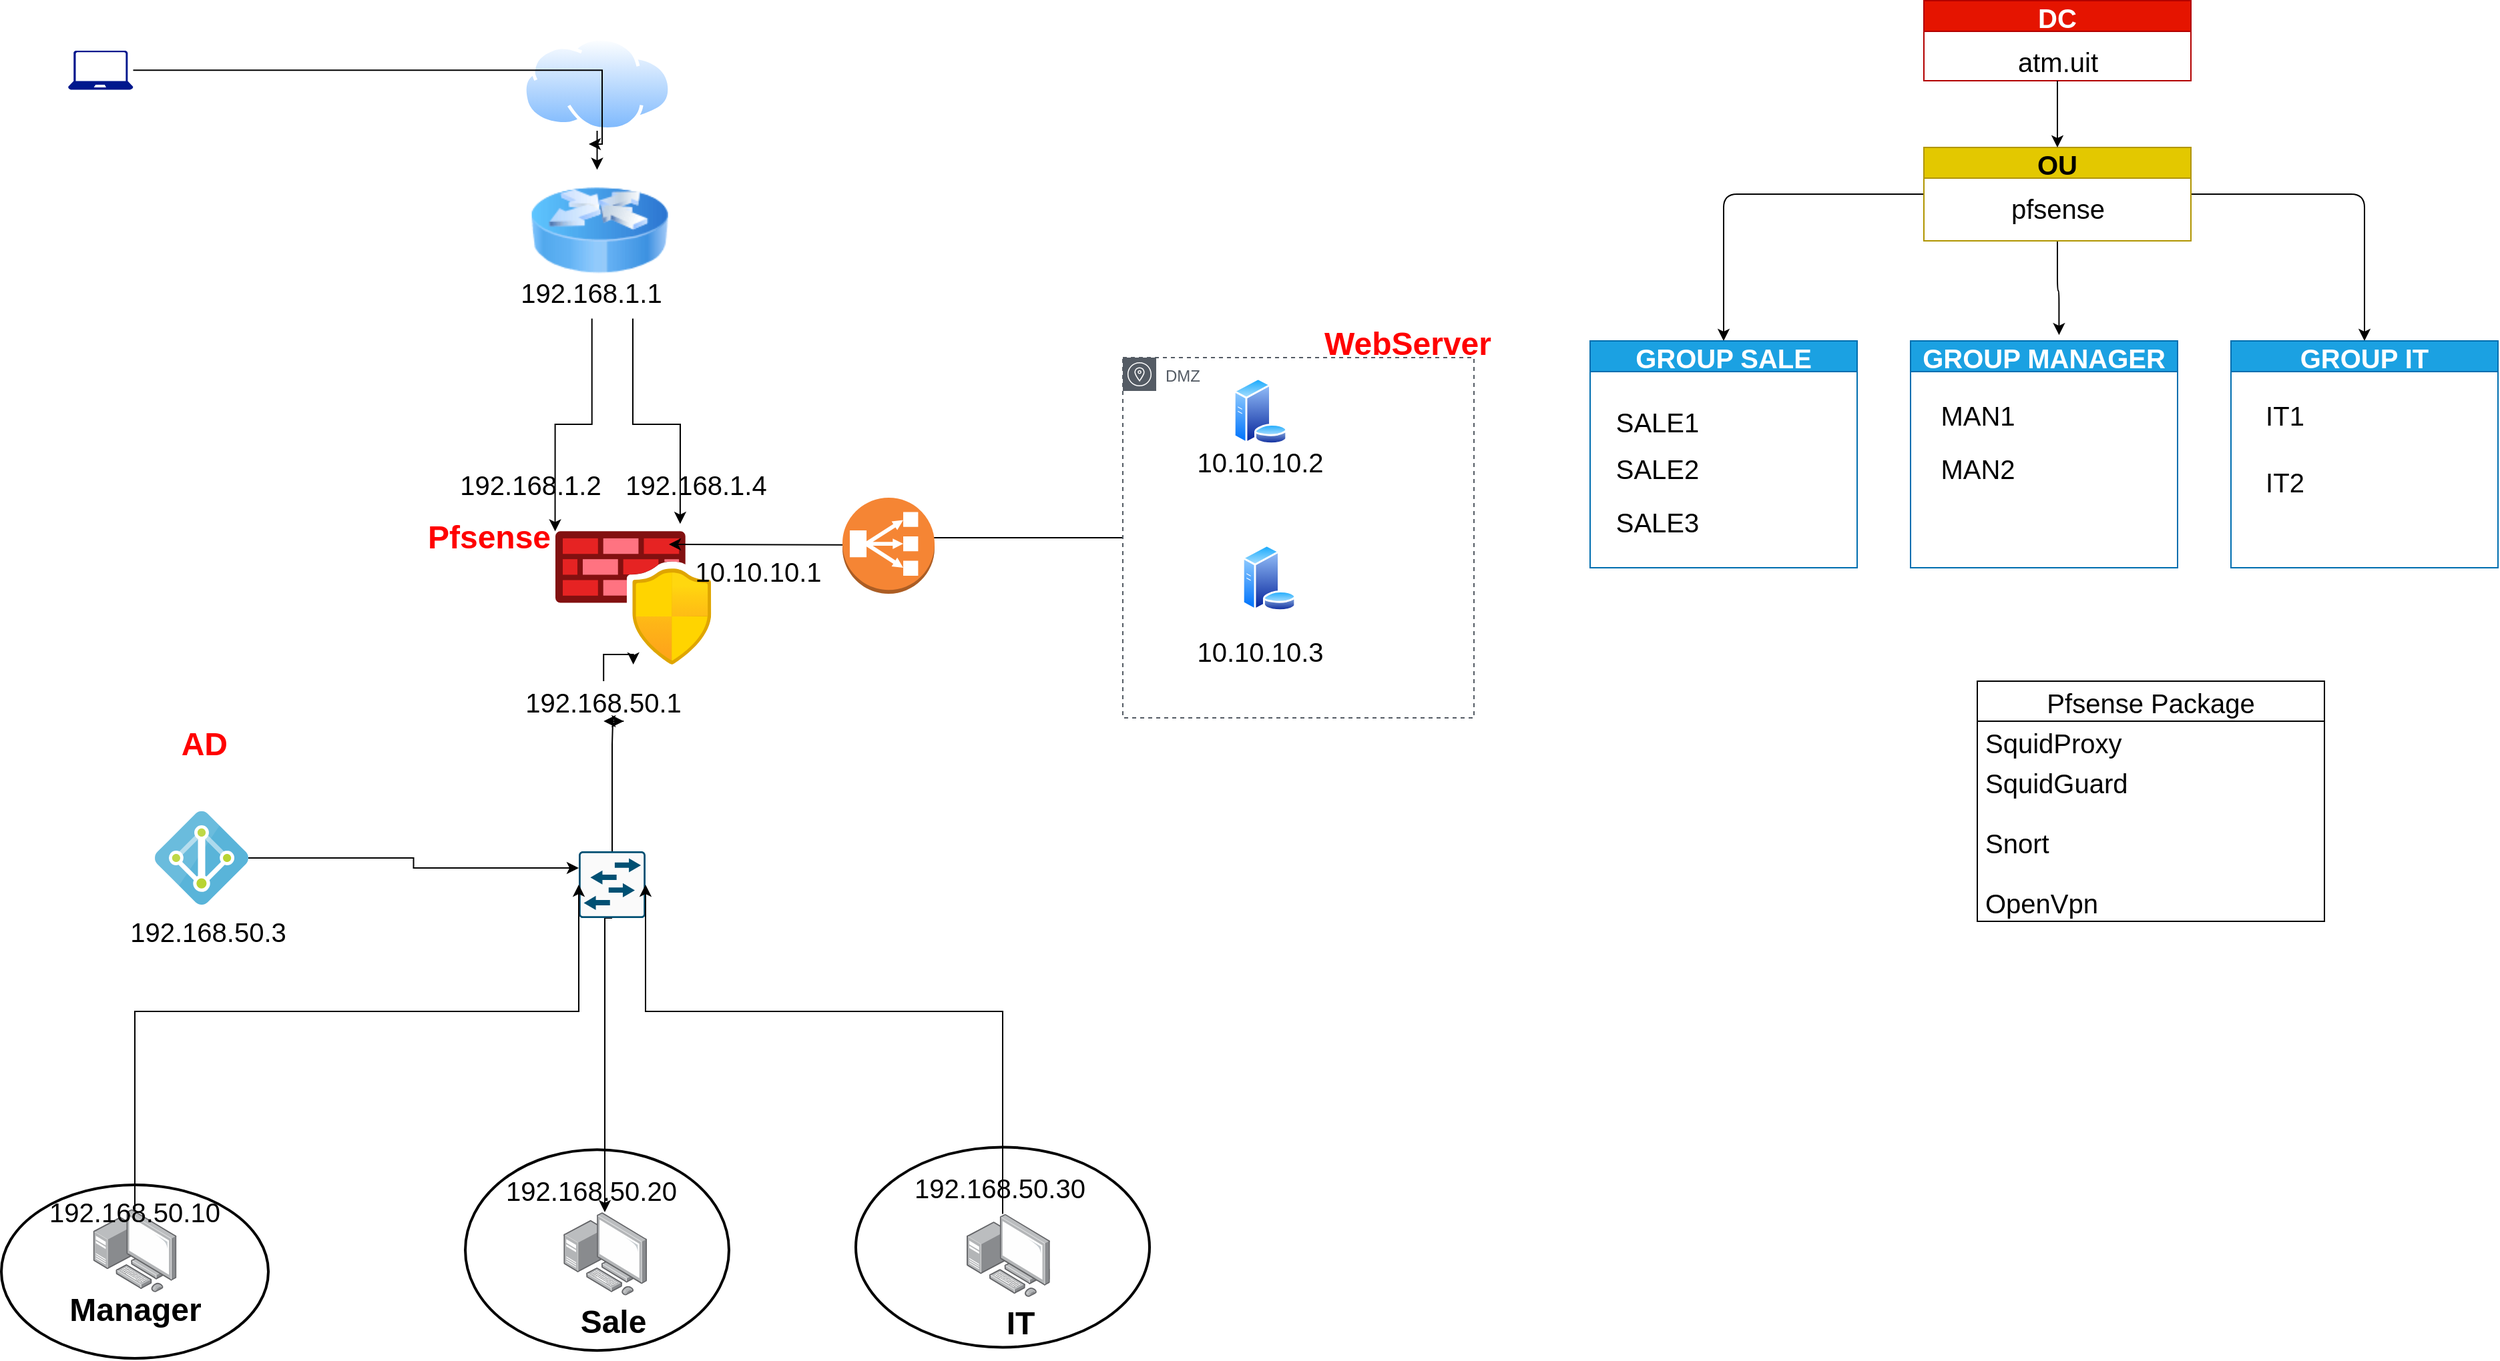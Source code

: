 <mxfile version="15.7.3" type="github">
  <diagram id="uYzDPYRhWdToXK-8ippb" name="Page-1">
    <mxGraphModel dx="1221" dy="634" grid="1" gridSize="10" guides="1" tooltips="1" connect="1" arrows="1" fold="1" page="1" pageScale="1" pageWidth="1654" pageHeight="2336" math="0" shadow="0">
      <root>
        <mxCell id="0" />
        <mxCell id="1" parent="0" />
        <mxCell id="1KEqT4ddshyk3ydjl-4r-35" value="" style="strokeWidth=2;html=1;shape=mxgraph.flowchart.start_1;whiteSpace=wrap;rounded=0;sketch=0;fontSize=20;" parent="1" vertex="1">
          <mxGeometry x="680" y="871.7" width="220" height="150" as="geometry" />
        </mxCell>
        <mxCell id="1KEqT4ddshyk3ydjl-4r-34" value="" style="strokeWidth=2;html=1;shape=mxgraph.flowchart.start_1;whiteSpace=wrap;rounded=0;sketch=0;fontSize=20;" parent="1" vertex="1">
          <mxGeometry x="387.5" y="873.6" width="197.5" height="150.5" as="geometry" />
        </mxCell>
        <mxCell id="1KEqT4ddshyk3ydjl-4r-33" value="" style="strokeWidth=2;html=1;shape=mxgraph.flowchart.start_1;whiteSpace=wrap;rounded=0;sketch=0;fontSize=20;" parent="1" vertex="1">
          <mxGeometry x="40" y="900" width="200" height="130" as="geometry" />
        </mxCell>
        <mxCell id="1KEqT4ddshyk3ydjl-4r-29" style="edgeStyle=orthogonalEdgeStyle;rounded=0;orthogonalLoop=1;jettySize=auto;html=1;" parent="1" source="1KEqT4ddshyk3ydjl-4r-1" target="1KEqT4ddshyk3ydjl-4r-12" edge="1">
          <mxGeometry relative="1" as="geometry">
            <Array as="points">
              <mxPoint x="494.45" y="59.25" />
              <mxPoint x="494.45" y="59.25" />
            </Array>
          </mxGeometry>
        </mxCell>
        <mxCell id="1KEqT4ddshyk3ydjl-4r-1" value="" style="aspect=fixed;perimeter=ellipsePerimeter;html=1;align=center;shadow=0;dashed=0;spacingTop=3;image;image=img/lib/active_directory/internet_cloud.svg;" parent="1" vertex="1">
          <mxGeometry x="430.7" y="40" width="111.11" height="70" as="geometry" />
        </mxCell>
        <mxCell id="1KEqT4ddshyk3ydjl-4r-3" value="" style="aspect=fixed;html=1;points=[];align=center;image;fontSize=12;image=img/lib/azure2/networking/Azure_Firewall_Manager.svg;" parent="1" vertex="1">
          <mxGeometry x="455" y="410" width="116.67" height="100" as="geometry" />
        </mxCell>
        <mxCell id="1KEqT4ddshyk3ydjl-4r-4" value="" style="points=[];aspect=fixed;html=1;align=center;shadow=0;dashed=0;image;image=img/lib/allied_telesis/computer_and_terminals/Personal_Computer_with_Server.svg;" parent="1" vertex="1">
          <mxGeometry x="461.12" y="920.5" width="62.4" height="62.4" as="geometry" />
        </mxCell>
        <mxCell id="1KEqT4ddshyk3ydjl-4r-5" value="" style="aspect=fixed;perimeter=ellipsePerimeter;html=1;align=center;shadow=0;dashed=0;spacingTop=3;image;image=img/lib/active_directory/database_server.svg;" parent="1" vertex="1">
          <mxGeometry x="962.5" y="295" width="41" height="50" as="geometry" />
        </mxCell>
        <mxCell id="1KEqT4ddshyk3ydjl-4r-7" style="edgeStyle=orthogonalEdgeStyle;rounded=0;orthogonalLoop=1;jettySize=auto;html=1;" parent="1" source="1KEqT4ddshyk3ydjl-4r-6" edge="1">
          <mxGeometry relative="1" as="geometry">
            <mxPoint x="540" y="420" as="targetPoint" />
          </mxGeometry>
        </mxCell>
        <mxCell id="1KEqT4ddshyk3ydjl-4r-6" value="DMZ" style="sketch=0;outlineConnect=0;gradientColor=none;html=1;whiteSpace=wrap;fontSize=12;fontStyle=0;shape=mxgraph.aws4.group;grIcon=mxgraph.aws4.group_availability_zone;strokeColor=#545B64;fillColor=none;verticalAlign=top;align=left;spacingLeft=30;fontColor=#545B64;dashed=1;" parent="1" vertex="1">
          <mxGeometry x="880" y="280" width="263" height="270" as="geometry" />
        </mxCell>
        <mxCell id="1KEqT4ddshyk3ydjl-4r-20" style="edgeStyle=orthogonalEdgeStyle;rounded=0;orthogonalLoop=1;jettySize=auto;html=1;entryX=0.75;entryY=1;entryDx=0;entryDy=0;" parent="1" source="1KEqT4ddshyk3ydjl-4r-10" target="1KEqT4ddshyk3ydjl-4r-42" edge="1">
          <mxGeometry relative="1" as="geometry">
            <mxPoint x="487.51" y="470" as="targetPoint" />
            <Array as="points">
              <mxPoint x="498" y="570" />
              <mxPoint x="498" y="570" />
            </Array>
          </mxGeometry>
        </mxCell>
        <mxCell id="1KEqT4ddshyk3ydjl-4r-24" style="edgeStyle=orthogonalEdgeStyle;rounded=0;orthogonalLoop=1;jettySize=auto;html=1;exitX=0.5;exitY=1;exitDx=0;exitDy=0;exitPerimeter=0;" parent="1" source="1KEqT4ddshyk3ydjl-4r-10" target="1KEqT4ddshyk3ydjl-4r-4" edge="1">
          <mxGeometry relative="1" as="geometry">
            <Array as="points">
              <mxPoint x="492" y="700" />
            </Array>
          </mxGeometry>
        </mxCell>
        <mxCell id="1KEqT4ddshyk3ydjl-4r-10" value="" style="sketch=0;points=[[0.015,0.015,0],[0.985,0.015,0],[0.985,0.985,0],[0.015,0.985,0],[0.25,0,0],[0.5,0,0],[0.75,0,0],[1,0.25,0],[1,0.5,0],[1,0.75,0],[0.75,1,0],[0.5,1,0],[0.25,1,0],[0,0.75,0],[0,0.5,0],[0,0.25,0]];verticalLabelPosition=bottom;html=1;verticalAlign=top;aspect=fixed;align=center;pointerEvents=1;shape=mxgraph.cisco19.rect;prIcon=l2_switch;fillColor=#FAFAFA;strokeColor=#005073;" parent="1" vertex="1">
          <mxGeometry x="472.5" y="650" width="50" height="50" as="geometry" />
        </mxCell>
        <mxCell id="1KEqT4ddshyk3ydjl-4r-27" style="edgeStyle=orthogonalEdgeStyle;rounded=0;orthogonalLoop=1;jettySize=auto;html=1;entryX=0;entryY=0.25;entryDx=0;entryDy=0;entryPerimeter=0;" parent="1" source="1KEqT4ddshyk3ydjl-4r-11" target="1KEqT4ddshyk3ydjl-4r-10" edge="1">
          <mxGeometry relative="1" as="geometry" />
        </mxCell>
        <mxCell id="1KEqT4ddshyk3ydjl-4r-11" value="" style="sketch=0;aspect=fixed;html=1;points=[];align=center;image;fontSize=12;image=img/lib/mscae/Active_Directory.svg;" parent="1" vertex="1">
          <mxGeometry x="155" y="620" width="70" height="70" as="geometry" />
        </mxCell>
        <mxCell id="1KEqT4ddshyk3ydjl-4r-12" value="" style="image;html=1;image=img/lib/clip_art/networking/Router_Icon_128x128.png" parent="1" vertex="1">
          <mxGeometry x="436.34" y="139.25" width="103.05" height="90.75" as="geometry" />
        </mxCell>
        <mxCell id="1KEqT4ddshyk3ydjl-4r-28" style="edgeStyle=orthogonalEdgeStyle;rounded=0;orthogonalLoop=1;jettySize=auto;html=1;" parent="1" source="1KEqT4ddshyk3ydjl-4r-13" edge="1">
          <mxGeometry relative="1" as="geometry">
            <mxPoint x="480" y="120" as="targetPoint" />
            <Array as="points">
              <mxPoint x="490" y="65" />
              <mxPoint x="490" y="120" />
            </Array>
          </mxGeometry>
        </mxCell>
        <mxCell id="1KEqT4ddshyk3ydjl-4r-13" value="" style="sketch=0;aspect=fixed;pointerEvents=1;shadow=0;dashed=0;html=1;strokeColor=none;labelPosition=center;verticalLabelPosition=bottom;verticalAlign=top;align=center;fillColor=#00188D;shape=mxgraph.azure.laptop" parent="1" vertex="1">
          <mxGeometry x="90.0" y="50" width="48.75" height="29.25" as="geometry" />
        </mxCell>
        <mxCell id="1KEqT4ddshyk3ydjl-4r-25" style="edgeStyle=orthogonalEdgeStyle;rounded=0;orthogonalLoop=1;jettySize=auto;html=1;entryX=1;entryY=0.5;entryDx=0;entryDy=0;entryPerimeter=0;" parent="1" source="1KEqT4ddshyk3ydjl-4r-15" target="1KEqT4ddshyk3ydjl-4r-10" edge="1">
          <mxGeometry relative="1" as="geometry">
            <Array as="points">
              <mxPoint x="790" y="770" />
              <mxPoint x="523" y="770" />
            </Array>
          </mxGeometry>
        </mxCell>
        <mxCell id="1KEqT4ddshyk3ydjl-4r-15" value="" style="points=[];aspect=fixed;html=1;align=center;shadow=0;dashed=0;image;image=img/lib/allied_telesis/computer_and_terminals/Personal_Computer_with_Server.svg;" parent="1" vertex="1">
          <mxGeometry x="763" y="921.7" width="62.4" height="62.4" as="geometry" />
        </mxCell>
        <mxCell id="1KEqT4ddshyk3ydjl-4r-26" style="edgeStyle=orthogonalEdgeStyle;rounded=0;orthogonalLoop=1;jettySize=auto;html=1;entryX=0;entryY=0.5;entryDx=0;entryDy=0;entryPerimeter=0;" parent="1" source="1KEqT4ddshyk3ydjl-4r-16" target="1KEqT4ddshyk3ydjl-4r-10" edge="1">
          <mxGeometry relative="1" as="geometry">
            <Array as="points">
              <mxPoint x="140" y="770" />
              <mxPoint x="473" y="770" />
            </Array>
          </mxGeometry>
        </mxCell>
        <mxCell id="1KEqT4ddshyk3ydjl-4r-16" value="" style="points=[];aspect=fixed;html=1;align=center;shadow=0;dashed=0;image;image=img/lib/allied_telesis/computer_and_terminals/Personal_Computer_with_Server.svg;" parent="1" vertex="1">
          <mxGeometry x="108.8" y="918.1" width="62.4" height="62.4" as="geometry" />
        </mxCell>
        <mxCell id="1KEqT4ddshyk3ydjl-4r-30" value="AD&amp;nbsp;" style="text;strokeColor=none;fillColor=none;html=1;fontSize=24;fontStyle=1;verticalAlign=middle;align=center;fontColor=#FF0000;" parent="1" vertex="1">
          <mxGeometry x="160" y="550" width="70" height="40" as="geometry" />
        </mxCell>
        <mxCell id="1KEqT4ddshyk3ydjl-4r-31" value="Pfsense" style="text;strokeColor=none;fillColor=none;html=1;fontSize=24;fontStyle=1;verticalAlign=middle;align=center;fontColor=#FF0000;" parent="1" vertex="1">
          <mxGeometry x="355" y="395" width="100" height="40" as="geometry" />
        </mxCell>
        <mxCell id="1KEqT4ddshyk3ydjl-4r-32" value="WebServer" style="text;strokeColor=none;fillColor=none;html=1;fontSize=24;fontStyle=1;verticalAlign=middle;align=center;fontColor=#FF0000;" parent="1" vertex="1">
          <mxGeometry x="1043" y="250" width="100" height="40" as="geometry" />
        </mxCell>
        <mxCell id="1KEqT4ddshyk3ydjl-4r-36" value="Manager&lt;span style=&quot;color: rgba(0 , 0 , 0 , 0) ; font-family: monospace ; font-size: 0px ; font-weight: 400&quot;&gt;%3CmxGraphModel%3E%3Croot%3E%3CmxCell%20id%3D%220%22%2F%3E%3CmxCell%20id%3D%221%22%20parent%3D%220%22%2F%3E%3CmxCell%20id%3D%222%22%20value%3D%22Pfsense%22%20style%3D%22text%3BstrokeColor%3Dnone%3BfillColor%3Dnone%3Bhtml%3D1%3BfontSize%3D24%3BfontStyle%3D1%3BverticalAlign%3Dmiddle%3Balign%3Dcenter%3BfontColor%3D%23FF0000%3B%22%20vertex%3D%221%22%20parent%3D%221%22%3E%3CmxGeometry%20x%3D%22586.31%22%20y%3D%22405%22%20width%3D%22100%22%20height%3D%2240%22%20as%3D%22geometry%22%2F%3E%3C%2FmxCell%3E%3C%2Froot%3E%3C%2FmxGraphModel%3E&lt;/span&gt;" style="text;strokeColor=none;fillColor=none;html=1;fontSize=24;fontStyle=1;verticalAlign=middle;align=center;rounded=0;sketch=0;" parent="1" vertex="1">
          <mxGeometry x="90" y="974.3" width="100" height="40" as="geometry" />
        </mxCell>
        <mxCell id="1KEqT4ddshyk3ydjl-4r-37" value="Sale" style="text;strokeColor=none;fillColor=none;html=1;fontSize=24;fontStyle=1;verticalAlign=middle;align=center;rounded=0;sketch=0;" parent="1" vertex="1">
          <mxGeometry x="447.87" y="982.9" width="100" height="40" as="geometry" />
        </mxCell>
        <mxCell id="1KEqT4ddshyk3ydjl-4r-38" value="IT" style="text;strokeColor=none;fillColor=none;html=1;fontSize=24;fontStyle=1;verticalAlign=middle;align=center;rounded=0;sketch=0;" parent="1" vertex="1">
          <mxGeometry x="753" y="984.1" width="100" height="40" as="geometry" />
        </mxCell>
        <mxCell id="q-ISHy7kuxYsID0XN-Gu-7" style="edgeStyle=orthogonalEdgeStyle;rounded=0;orthogonalLoop=1;jettySize=auto;html=1;" edge="1" parent="1" source="1KEqT4ddshyk3ydjl-4r-42" target="1KEqT4ddshyk3ydjl-4r-3">
          <mxGeometry relative="1" as="geometry" />
        </mxCell>
        <mxCell id="1KEqT4ddshyk3ydjl-4r-42" value="192.168.50.1" style="text;html=1;strokeColor=none;fillColor=none;align=center;verticalAlign=middle;whiteSpace=wrap;rounded=0;sketch=0;fontSize=20;" parent="1" vertex="1">
          <mxGeometry x="461.12" y="522.5" width="60" height="30" as="geometry" />
        </mxCell>
        <mxCell id="1KEqT4ddshyk3ydjl-4r-45" value="192.168.1.4" style="text;html=1;strokeColor=none;fillColor=none;align=center;verticalAlign=middle;whiteSpace=wrap;rounded=0;sketch=0;fontSize=20;" parent="1" vertex="1">
          <mxGeometry x="523.52" y="355" width="72.5" height="40" as="geometry" />
        </mxCell>
        <mxCell id="1KEqT4ddshyk3ydjl-4r-46" value="10.10.10.1" style="text;html=1;strokeColor=none;fillColor=none;align=center;verticalAlign=middle;whiteSpace=wrap;rounded=0;sketch=0;fontSize=20;" parent="1" vertex="1">
          <mxGeometry x="571.67" y="420" width="70" height="40" as="geometry" />
        </mxCell>
        <mxCell id="1KEqT4ddshyk3ydjl-4r-47" value="10.10.10.2" style="text;html=1;strokeColor=none;fillColor=none;align=center;verticalAlign=middle;whiteSpace=wrap;rounded=0;sketch=0;fontSize=20;" parent="1" vertex="1">
          <mxGeometry x="948" y="330" width="70" height="55" as="geometry" />
        </mxCell>
        <mxCell id="1KEqT4ddshyk3ydjl-4r-48" value="192.168.50.3&lt;br&gt;" style="text;html=1;strokeColor=none;fillColor=none;align=center;verticalAlign=middle;whiteSpace=wrap;rounded=0;sketch=0;fontSize=20;" parent="1" vertex="1">
          <mxGeometry x="110" y="680" width="170" height="60" as="geometry" />
        </mxCell>
        <mxCell id="1KEqT4ddshyk3ydjl-4r-49" value="192.168.50.10&lt;span style=&quot;color: rgba(0 , 0 , 0 , 0) ; font-family: monospace ; font-size: 0px&quot;&gt;3CmxGraphModel%3E%3Croot%3E%3CmxCell%20id%3D%220%22%2F%3E%3CmxCell%20id%3D%221%22%20parent%3D%220%22%2F%3E%3CmxCell%20id%3D%222%22%20value%3D%22192.168.50.3%26lt%3Bbr%26gt%3B%22%20style%3D%22text%3Bhtml%3D1%3BstrokeColor%3Dnone%3BfillColor%3Dnone%3Balign%3Dcenter%3BverticalAlign%3Dmiddle%3BwhiteSpace%3Dwrap%3Brounded%3D0%3Bsketch%3D0%3BfontSize%3D20%3B%22%20vertex%3D%221%22%20parent%3D%221%22%3E%3CmxGeometry%20x%3D%22330%22%20y%3D%22590%22%20width%3D%22170%22%20height%3D%2260%22%20as%3D%22geometry%22%2F%3E%3C%2FmxCell%3E%3C%2Froot%3E%3C%2FmxGraphModel%3E&lt;/span&gt;" style="text;html=1;strokeColor=none;fillColor=none;align=center;verticalAlign=middle;whiteSpace=wrap;rounded=0;sketch=0;fontSize=20;" parent="1" vertex="1">
          <mxGeometry x="55" y="890" width="170" height="60" as="geometry" />
        </mxCell>
        <mxCell id="1KEqT4ddshyk3ydjl-4r-50" value="192.168.50.20&lt;br&gt;" style="text;html=1;strokeColor=none;fillColor=none;align=center;verticalAlign=middle;whiteSpace=wrap;rounded=0;sketch=0;fontSize=20;" parent="1" vertex="1">
          <mxGeometry x="397.25" y="874.3" width="170" height="60" as="geometry" />
        </mxCell>
        <mxCell id="1KEqT4ddshyk3ydjl-4r-51" value="192.168.50.30" style="text;html=1;strokeColor=none;fillColor=none;align=center;verticalAlign=middle;whiteSpace=wrap;rounded=0;sketch=0;fontSize=20;" parent="1" vertex="1">
          <mxGeometry x="703" y="871.7" width="170" height="60" as="geometry" />
        </mxCell>
        <mxCell id="q-ISHy7kuxYsID0XN-Gu-3" style="edgeStyle=orthogonalEdgeStyle;rounded=0;orthogonalLoop=1;jettySize=auto;html=1;entryX=0.801;entryY=-0.054;entryDx=0;entryDy=0;entryPerimeter=0;" edge="1" parent="1" source="1KEqT4ddshyk3ydjl-4r-55" target="1KEqT4ddshyk3ydjl-4r-3">
          <mxGeometry relative="1" as="geometry">
            <Array as="points">
              <mxPoint x="513" y="330" />
              <mxPoint x="549" y="330" />
            </Array>
          </mxGeometry>
        </mxCell>
        <mxCell id="q-ISHy7kuxYsID0XN-Gu-4" style="edgeStyle=orthogonalEdgeStyle;rounded=0;orthogonalLoop=1;jettySize=auto;html=1;entryX=-0.002;entryY=0.002;entryDx=0;entryDy=0;entryPerimeter=0;" edge="1" parent="1" source="1KEqT4ddshyk3ydjl-4r-55" target="1KEqT4ddshyk3ydjl-4r-3">
          <mxGeometry relative="1" as="geometry">
            <Array as="points">
              <mxPoint x="482" y="330" />
              <mxPoint x="455" y="330" />
            </Array>
          </mxGeometry>
        </mxCell>
        <mxCell id="1KEqT4ddshyk3ydjl-4r-55" value="192.168.1.1" style="text;html=1;strokeColor=none;fillColor=none;align=center;verticalAlign=middle;whiteSpace=wrap;rounded=0;sketch=0;fontSize=20;" parent="1" vertex="1">
          <mxGeometry x="417.35" y="210.75" width="129.94" height="40" as="geometry" />
        </mxCell>
        <mxCell id="1KEqT4ddshyk3ydjl-4r-57" value="DC" style="swimlane;rounded=0;sketch=0;fontSize=20;fillColor=#e51400;strokeColor=#B20000;fontColor=#ffffff;" parent="1" vertex="1">
          <mxGeometry x="1480" y="12.5" width="200" height="60" as="geometry" />
        </mxCell>
        <mxCell id="1KEqT4ddshyk3ydjl-4r-58" value="atm.uit" style="text;html=1;align=center;verticalAlign=middle;resizable=0;points=[];autosize=1;strokeColor=none;fillColor=none;fontSize=20;" parent="1KEqT4ddshyk3ydjl-4r-57" vertex="1">
          <mxGeometry x="60" y="30" width="80" height="30" as="geometry" />
        </mxCell>
        <mxCell id="1KEqT4ddshyk3ydjl-4r-73" style="edgeStyle=orthogonalEdgeStyle;curved=0;rounded=1;sketch=0;orthogonalLoop=1;jettySize=auto;html=1;entryX=0.556;entryY=-0.026;entryDx=0;entryDy=0;entryPerimeter=0;fontSize=20;" parent="1" source="1KEqT4ddshyk3ydjl-4r-59" target="1KEqT4ddshyk3ydjl-4r-66" edge="1">
          <mxGeometry relative="1" as="geometry" />
        </mxCell>
        <mxCell id="1KEqT4ddshyk3ydjl-4r-74" style="edgeStyle=orthogonalEdgeStyle;curved=0;rounded=1;sketch=0;orthogonalLoop=1;jettySize=auto;html=1;entryX=0.5;entryY=0;entryDx=0;entryDy=0;fontSize=20;" parent="1" source="1KEqT4ddshyk3ydjl-4r-59" target="1KEqT4ddshyk3ydjl-4r-70" edge="1">
          <mxGeometry relative="1" as="geometry" />
        </mxCell>
        <mxCell id="1KEqT4ddshyk3ydjl-4r-75" style="edgeStyle=orthogonalEdgeStyle;curved=0;rounded=1;sketch=0;orthogonalLoop=1;jettySize=auto;html=1;entryX=0.5;entryY=0;entryDx=0;entryDy=0;fontSize=20;" parent="1" source="1KEqT4ddshyk3ydjl-4r-59" target="1KEqT4ddshyk3ydjl-4r-62" edge="1">
          <mxGeometry relative="1" as="geometry" />
        </mxCell>
        <mxCell id="1KEqT4ddshyk3ydjl-4r-59" value="OU" style="swimlane;rounded=0;sketch=0;fontSize=20;fillColor=#e3c800;strokeColor=#B09500;fontColor=#000000;" parent="1" vertex="1">
          <mxGeometry x="1480" y="122.5" width="200" height="70" as="geometry" />
        </mxCell>
        <mxCell id="1KEqT4ddshyk3ydjl-4r-60" value="pfsense" style="text;html=1;align=center;verticalAlign=middle;resizable=0;points=[];autosize=1;strokeColor=none;fillColor=none;fontSize=20;" parent="1KEqT4ddshyk3ydjl-4r-59" vertex="1">
          <mxGeometry x="55" y="30" width="90" height="30" as="geometry" />
        </mxCell>
        <mxCell id="1KEqT4ddshyk3ydjl-4r-61" style="edgeStyle=orthogonalEdgeStyle;curved=0;rounded=1;sketch=0;orthogonalLoop=1;jettySize=auto;html=1;entryX=0.5;entryY=0;entryDx=0;entryDy=0;fontSize=20;" parent="1" source="1KEqT4ddshyk3ydjl-4r-58" target="1KEqT4ddshyk3ydjl-4r-59" edge="1">
          <mxGeometry relative="1" as="geometry" />
        </mxCell>
        <mxCell id="1KEqT4ddshyk3ydjl-4r-62" value="GROUP SALE" style="swimlane;rounded=0;sketch=0;fontSize=20;fillColor=#1ba1e2;fontColor=#ffffff;strokeColor=#006EAF;" parent="1" vertex="1">
          <mxGeometry x="1230" y="267.5" width="200" height="170" as="geometry" />
        </mxCell>
        <mxCell id="1KEqT4ddshyk3ydjl-4r-64" value="SALE2" style="text;html=1;align=center;verticalAlign=middle;resizable=0;points=[];autosize=1;strokeColor=none;fillColor=none;fontSize=20;" parent="1KEqT4ddshyk3ydjl-4r-62" vertex="1">
          <mxGeometry x="10" y="80" width="80" height="30" as="geometry" />
        </mxCell>
        <mxCell id="1KEqT4ddshyk3ydjl-4r-65" value="SALE3" style="text;html=1;align=center;verticalAlign=middle;resizable=0;points=[];autosize=1;strokeColor=none;fillColor=none;fontSize=20;" parent="1KEqT4ddshyk3ydjl-4r-62" vertex="1">
          <mxGeometry x="10" y="120" width="80" height="30" as="geometry" />
        </mxCell>
        <mxCell id="1KEqT4ddshyk3ydjl-4r-63" value="SALE1" style="text;html=1;align=center;verticalAlign=middle;resizable=0;points=[];autosize=1;strokeColor=none;fillColor=none;fontSize=20;" parent="1KEqT4ddshyk3ydjl-4r-62" vertex="1">
          <mxGeometry x="10" y="45" width="80" height="30" as="geometry" />
        </mxCell>
        <mxCell id="1KEqT4ddshyk3ydjl-4r-66" value="GROUP MANAGER" style="swimlane;rounded=0;sketch=0;fontSize=20;fillColor=#1ba1e2;fontColor=#ffffff;strokeColor=#006EAF;" parent="1" vertex="1">
          <mxGeometry x="1470" y="267.5" width="200" height="170" as="geometry" />
        </mxCell>
        <mxCell id="1KEqT4ddshyk3ydjl-4r-67" value="MAN2" style="text;html=1;align=center;verticalAlign=middle;resizable=0;points=[];autosize=1;strokeColor=none;fillColor=none;fontSize=20;" parent="1KEqT4ddshyk3ydjl-4r-66" vertex="1">
          <mxGeometry x="15" y="80" width="70" height="30" as="geometry" />
        </mxCell>
        <mxCell id="1KEqT4ddshyk3ydjl-4r-69" value="MAN1" style="text;html=1;align=center;verticalAlign=middle;resizable=0;points=[];autosize=1;strokeColor=none;fillColor=none;fontSize=20;" parent="1KEqT4ddshyk3ydjl-4r-66" vertex="1">
          <mxGeometry x="15" y="40" width="70" height="30" as="geometry" />
        </mxCell>
        <mxCell id="1KEqT4ddshyk3ydjl-4r-70" value="GROUP IT" style="swimlane;rounded=0;sketch=0;fontSize=20;fillColor=#1ba1e2;fontColor=#ffffff;strokeColor=#006EAF;" parent="1" vertex="1">
          <mxGeometry x="1710" y="267.5" width="200" height="170" as="geometry" />
        </mxCell>
        <mxCell id="1KEqT4ddshyk3ydjl-4r-71" value="IT1" style="text;html=1;align=center;verticalAlign=middle;resizable=0;points=[];autosize=1;strokeColor=none;fillColor=none;fontSize=20;" parent="1KEqT4ddshyk3ydjl-4r-70" vertex="1">
          <mxGeometry x="20" y="40" width="40" height="30" as="geometry" />
        </mxCell>
        <mxCell id="1KEqT4ddshyk3ydjl-4r-72" value="IT2" style="text;html=1;align=center;verticalAlign=middle;resizable=0;points=[];autosize=1;strokeColor=none;fillColor=none;fontSize=20;" parent="1KEqT4ddshyk3ydjl-4r-70" vertex="1">
          <mxGeometry x="20" y="90" width="40" height="30" as="geometry" />
        </mxCell>
        <mxCell id="1KEqT4ddshyk3ydjl-4r-76" value="Pfsense Package" style="swimlane;fontStyle=0;childLayout=stackLayout;horizontal=1;startSize=30;horizontalStack=0;resizeParent=1;resizeParentMax=0;resizeLast=0;collapsible=1;marginBottom=0;rounded=0;sketch=0;fontSize=20;" parent="1" vertex="1">
          <mxGeometry x="1520" y="522.5" width="260" height="180" as="geometry" />
        </mxCell>
        <mxCell id="1KEqT4ddshyk3ydjl-4r-77" value="SquidProxy" style="text;strokeColor=none;fillColor=none;align=left;verticalAlign=middle;spacingLeft=4;spacingRight=4;overflow=hidden;points=[[0,0.5],[1,0.5]];portConstraint=eastwest;rotatable=0;rounded=0;sketch=0;fontSize=20;" parent="1KEqT4ddshyk3ydjl-4r-76" vertex="1">
          <mxGeometry y="30" width="260" height="30" as="geometry" />
        </mxCell>
        <mxCell id="1KEqT4ddshyk3ydjl-4r-78" value="SquidGuard" style="text;strokeColor=none;fillColor=none;align=left;verticalAlign=middle;spacingLeft=4;spacingRight=4;overflow=hidden;points=[[0,0.5],[1,0.5]];portConstraint=eastwest;rotatable=0;rounded=0;sketch=0;fontSize=20;" parent="1KEqT4ddshyk3ydjl-4r-76" vertex="1">
          <mxGeometry y="60" width="260" height="30" as="geometry" />
        </mxCell>
        <mxCell id="bkdlwheE_bcllcuOXESu-1" value="Snort" style="text;strokeColor=none;fillColor=none;align=left;verticalAlign=middle;spacingLeft=4;spacingRight=4;overflow=hidden;points=[[0,0.5],[1,0.5]];portConstraint=eastwest;rotatable=0;rounded=0;sketch=0;fontSize=20;" parent="1KEqT4ddshyk3ydjl-4r-76" vertex="1">
          <mxGeometry y="90" width="260" height="60" as="geometry" />
        </mxCell>
        <mxCell id="1KEqT4ddshyk3ydjl-4r-79" value="OpenVpn" style="text;strokeColor=none;fillColor=none;align=left;verticalAlign=middle;spacingLeft=4;spacingRight=4;overflow=hidden;points=[[0,0.5],[1,0.5]];portConstraint=eastwest;rotatable=0;rounded=0;sketch=0;fontSize=20;" parent="1KEqT4ddshyk3ydjl-4r-76" vertex="1">
          <mxGeometry y="150" width="260" height="30" as="geometry" />
        </mxCell>
        <mxCell id="bkdlwheE_bcllcuOXESu-2" style="edgeStyle=orthogonalEdgeStyle;rounded=0;orthogonalLoop=1;jettySize=auto;html=1;exitX=0.75;exitY=1;exitDx=0;exitDy=0;entryX=0.5;entryY=1;entryDx=0;entryDy=0;" parent="1" source="1KEqT4ddshyk3ydjl-4r-42" target="1KEqT4ddshyk3ydjl-4r-42" edge="1">
          <mxGeometry relative="1" as="geometry" />
        </mxCell>
        <mxCell id="bkdlwheE_bcllcuOXESu-3" style="edgeStyle=orthogonalEdgeStyle;rounded=0;orthogonalLoop=1;jettySize=auto;html=1;exitX=0.5;exitY=1;exitDx=0;exitDy=0;exitPerimeter=0;" parent="1" source="1KEqT4ddshyk3ydjl-4r-13" target="1KEqT4ddshyk3ydjl-4r-13" edge="1">
          <mxGeometry relative="1" as="geometry" />
        </mxCell>
        <mxCell id="yPPf4jYnijHAxpDUdalu-1" value="" style="aspect=fixed;perimeter=ellipsePerimeter;html=1;align=center;shadow=0;dashed=0;spacingTop=3;image;image=img/lib/active_directory/database_server.svg;" parent="1" vertex="1">
          <mxGeometry x="969" y="420" width="41" height="50" as="geometry" />
        </mxCell>
        <mxCell id="yPPf4jYnijHAxpDUdalu-2" value="10.10.10.3" style="text;html=1;strokeColor=none;fillColor=none;align=center;verticalAlign=middle;whiteSpace=wrap;rounded=0;sketch=0;fontSize=20;" parent="1" vertex="1">
          <mxGeometry x="948" y="470" width="70" height="60" as="geometry" />
        </mxCell>
        <mxCell id="q-ISHy7kuxYsID0XN-Gu-2" value="" style="outlineConnect=0;dashed=0;verticalLabelPosition=bottom;verticalAlign=top;align=center;html=1;shape=mxgraph.aws3.classic_load_balancer;fillColor=#F58534;gradientColor=none;" vertex="1" parent="1">
          <mxGeometry x="670" y="385" width="69" height="72" as="geometry" />
        </mxCell>
        <mxCell id="q-ISHy7kuxYsID0XN-Gu-5" value="192.168.1.2" style="text;html=1;strokeColor=none;fillColor=none;align=center;verticalAlign=middle;whiteSpace=wrap;rounded=0;sketch=0;fontSize=20;" vertex="1" parent="1">
          <mxGeometry x="400" y="355" width="72.5" height="40" as="geometry" />
        </mxCell>
      </root>
    </mxGraphModel>
  </diagram>
</mxfile>
